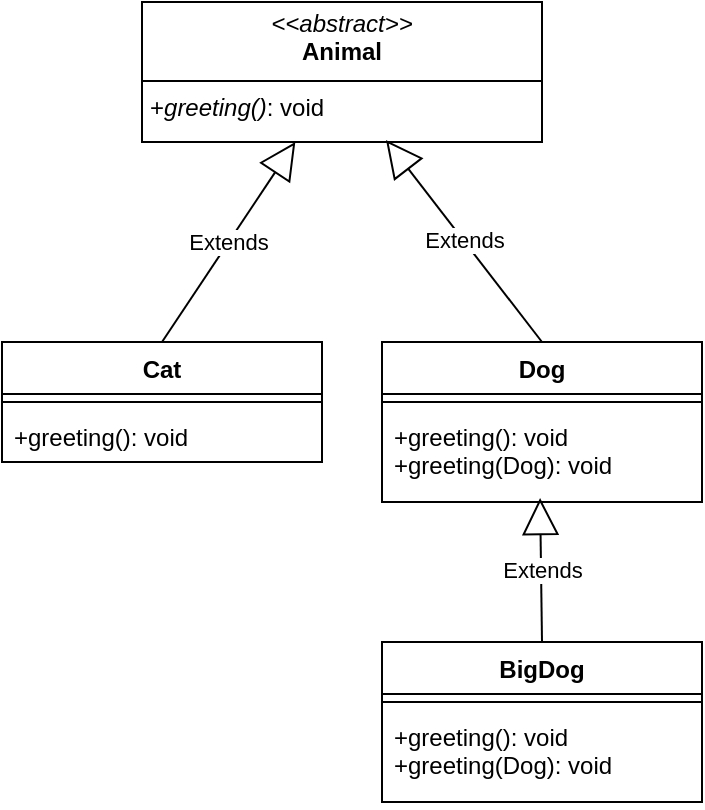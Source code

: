 <mxfile version="24.2.7" type="device">
  <diagram name="Trang-1" id="U0BNx2-EQ3D5q49Zk3An">
    <mxGraphModel dx="1120" dy="434" grid="1" gridSize="10" guides="1" tooltips="1" connect="1" arrows="1" fold="1" page="1" pageScale="1" pageWidth="827" pageHeight="1169" math="0" shadow="0">
      <root>
        <mxCell id="0" />
        <mxCell id="1" parent="0" />
        <mxCell id="5U4N98tMAHspkfXfZ0W5-1" value="&lt;p style=&quot;margin:0px;margin-top:4px;text-align:center;&quot;&gt;&lt;i&gt;&amp;lt;&amp;lt;abstract&amp;gt;&amp;gt;&lt;/i&gt;&lt;br&gt;&lt;b&gt;Animal&lt;/b&gt;&lt;/p&gt;&lt;hr size=&quot;1&quot; style=&quot;border-style:solid;&quot;&gt;&lt;p style=&quot;margin:0px;margin-left:4px;&quot;&gt;&lt;/p&gt;&lt;p style=&quot;margin:0px;margin-left:4px;&quot;&gt;+&lt;i&gt;greeting()&lt;/i&gt;: void&lt;/p&gt;" style="verticalAlign=top;align=left;overflow=fill;html=1;whiteSpace=wrap;" vertex="1" parent="1">
          <mxGeometry x="280" y="150" width="200" height="70" as="geometry" />
        </mxCell>
        <mxCell id="5U4N98tMAHspkfXfZ0W5-2" value="Extends" style="endArrow=block;endSize=16;endFill=0;html=1;rounded=0;exitX=0.5;exitY=0;exitDx=0;exitDy=0;" edge="1" parent="1" source="5U4N98tMAHspkfXfZ0W5-3" target="5U4N98tMAHspkfXfZ0W5-1">
          <mxGeometry width="160" relative="1" as="geometry">
            <mxPoint x="280" y="320" as="sourcePoint" />
            <mxPoint x="380" y="220" as="targetPoint" />
          </mxGeometry>
        </mxCell>
        <mxCell id="5U4N98tMAHspkfXfZ0W5-3" value="Cat" style="swimlane;fontStyle=1;align=center;verticalAlign=top;childLayout=stackLayout;horizontal=1;startSize=26;horizontalStack=0;resizeParent=1;resizeParentMax=0;resizeLast=0;collapsible=1;marginBottom=0;whiteSpace=wrap;html=1;" vertex="1" parent="1">
          <mxGeometry x="210" y="320" width="160" height="60" as="geometry" />
        </mxCell>
        <mxCell id="5U4N98tMAHspkfXfZ0W5-5" value="" style="line;strokeWidth=1;fillColor=none;align=left;verticalAlign=middle;spacingTop=-1;spacingLeft=3;spacingRight=3;rotatable=0;labelPosition=right;points=[];portConstraint=eastwest;strokeColor=inherit;" vertex="1" parent="5U4N98tMAHspkfXfZ0W5-3">
          <mxGeometry y="26" width="160" height="8" as="geometry" />
        </mxCell>
        <mxCell id="5U4N98tMAHspkfXfZ0W5-6" value="+greeting(): void" style="text;strokeColor=none;fillColor=none;align=left;verticalAlign=top;spacingLeft=4;spacingRight=4;overflow=hidden;rotatable=0;points=[[0,0.5],[1,0.5]];portConstraint=eastwest;whiteSpace=wrap;html=1;" vertex="1" parent="5U4N98tMAHspkfXfZ0W5-3">
          <mxGeometry y="34" width="160" height="26" as="geometry" />
        </mxCell>
        <mxCell id="5U4N98tMAHspkfXfZ0W5-13" value="Dog" style="swimlane;fontStyle=1;align=center;verticalAlign=top;childLayout=stackLayout;horizontal=1;startSize=26;horizontalStack=0;resizeParent=1;resizeParentMax=0;resizeLast=0;collapsible=1;marginBottom=0;whiteSpace=wrap;html=1;" vertex="1" parent="1">
          <mxGeometry x="400" y="320" width="160" height="80" as="geometry" />
        </mxCell>
        <mxCell id="5U4N98tMAHspkfXfZ0W5-15" value="" style="line;strokeWidth=1;fillColor=none;align=left;verticalAlign=middle;spacingTop=-1;spacingLeft=3;spacingRight=3;rotatable=0;labelPosition=right;points=[];portConstraint=eastwest;strokeColor=inherit;" vertex="1" parent="5U4N98tMAHspkfXfZ0W5-13">
          <mxGeometry y="26" width="160" height="8" as="geometry" />
        </mxCell>
        <mxCell id="5U4N98tMAHspkfXfZ0W5-16" value="+greeting(): void&lt;div&gt;+greeting(Dog): void&lt;/div&gt;" style="text;strokeColor=none;fillColor=none;align=left;verticalAlign=top;spacingLeft=4;spacingRight=4;overflow=hidden;rotatable=0;points=[[0,0.5],[1,0.5]];portConstraint=eastwest;whiteSpace=wrap;html=1;" vertex="1" parent="5U4N98tMAHspkfXfZ0W5-13">
          <mxGeometry y="34" width="160" height="46" as="geometry" />
        </mxCell>
        <mxCell id="5U4N98tMAHspkfXfZ0W5-17" value="Extends" style="endArrow=block;endSize=16;endFill=0;html=1;rounded=0;entryX=0.494;entryY=0.957;entryDx=0;entryDy=0;entryPerimeter=0;exitX=0.5;exitY=0;exitDx=0;exitDy=0;" edge="1" parent="1" source="5U4N98tMAHspkfXfZ0W5-18" target="5U4N98tMAHspkfXfZ0W5-16">
          <mxGeometry width="160" relative="1" as="geometry">
            <mxPoint x="479.5" y="470" as="sourcePoint" />
            <mxPoint x="480" y="410" as="targetPoint" />
          </mxGeometry>
        </mxCell>
        <mxCell id="5U4N98tMAHspkfXfZ0W5-18" value="BigDog" style="swimlane;fontStyle=1;align=center;verticalAlign=top;childLayout=stackLayout;horizontal=1;startSize=26;horizontalStack=0;resizeParent=1;resizeParentMax=0;resizeLast=0;collapsible=1;marginBottom=0;whiteSpace=wrap;html=1;" vertex="1" parent="1">
          <mxGeometry x="400" y="470" width="160" height="80" as="geometry" />
        </mxCell>
        <mxCell id="5U4N98tMAHspkfXfZ0W5-20" value="" style="line;strokeWidth=1;fillColor=none;align=left;verticalAlign=middle;spacingTop=-1;spacingLeft=3;spacingRight=3;rotatable=0;labelPosition=right;points=[];portConstraint=eastwest;strokeColor=inherit;" vertex="1" parent="5U4N98tMAHspkfXfZ0W5-18">
          <mxGeometry y="26" width="160" height="8" as="geometry" />
        </mxCell>
        <mxCell id="5U4N98tMAHspkfXfZ0W5-21" value="+greeting(): void&lt;div&gt;+greeting(Dog): void&lt;/div&gt;" style="text;strokeColor=none;fillColor=none;align=left;verticalAlign=top;spacingLeft=4;spacingRight=4;overflow=hidden;rotatable=0;points=[[0,0.5],[1,0.5]];portConstraint=eastwest;whiteSpace=wrap;html=1;" vertex="1" parent="5U4N98tMAHspkfXfZ0W5-18">
          <mxGeometry y="34" width="160" height="46" as="geometry" />
        </mxCell>
        <mxCell id="5U4N98tMAHspkfXfZ0W5-24" value="Extends" style="endArrow=block;endSize=16;endFill=0;html=1;rounded=0;entryX=0.61;entryY=0.986;entryDx=0;entryDy=0;entryPerimeter=0;exitX=0.5;exitY=0;exitDx=0;exitDy=0;" edge="1" parent="1" source="5U4N98tMAHspkfXfZ0W5-13" target="5U4N98tMAHspkfXfZ0W5-1">
          <mxGeometry width="160" relative="1" as="geometry">
            <mxPoint x="610" y="310" as="sourcePoint" />
            <mxPoint x="770" y="310" as="targetPoint" />
          </mxGeometry>
        </mxCell>
      </root>
    </mxGraphModel>
  </diagram>
</mxfile>
